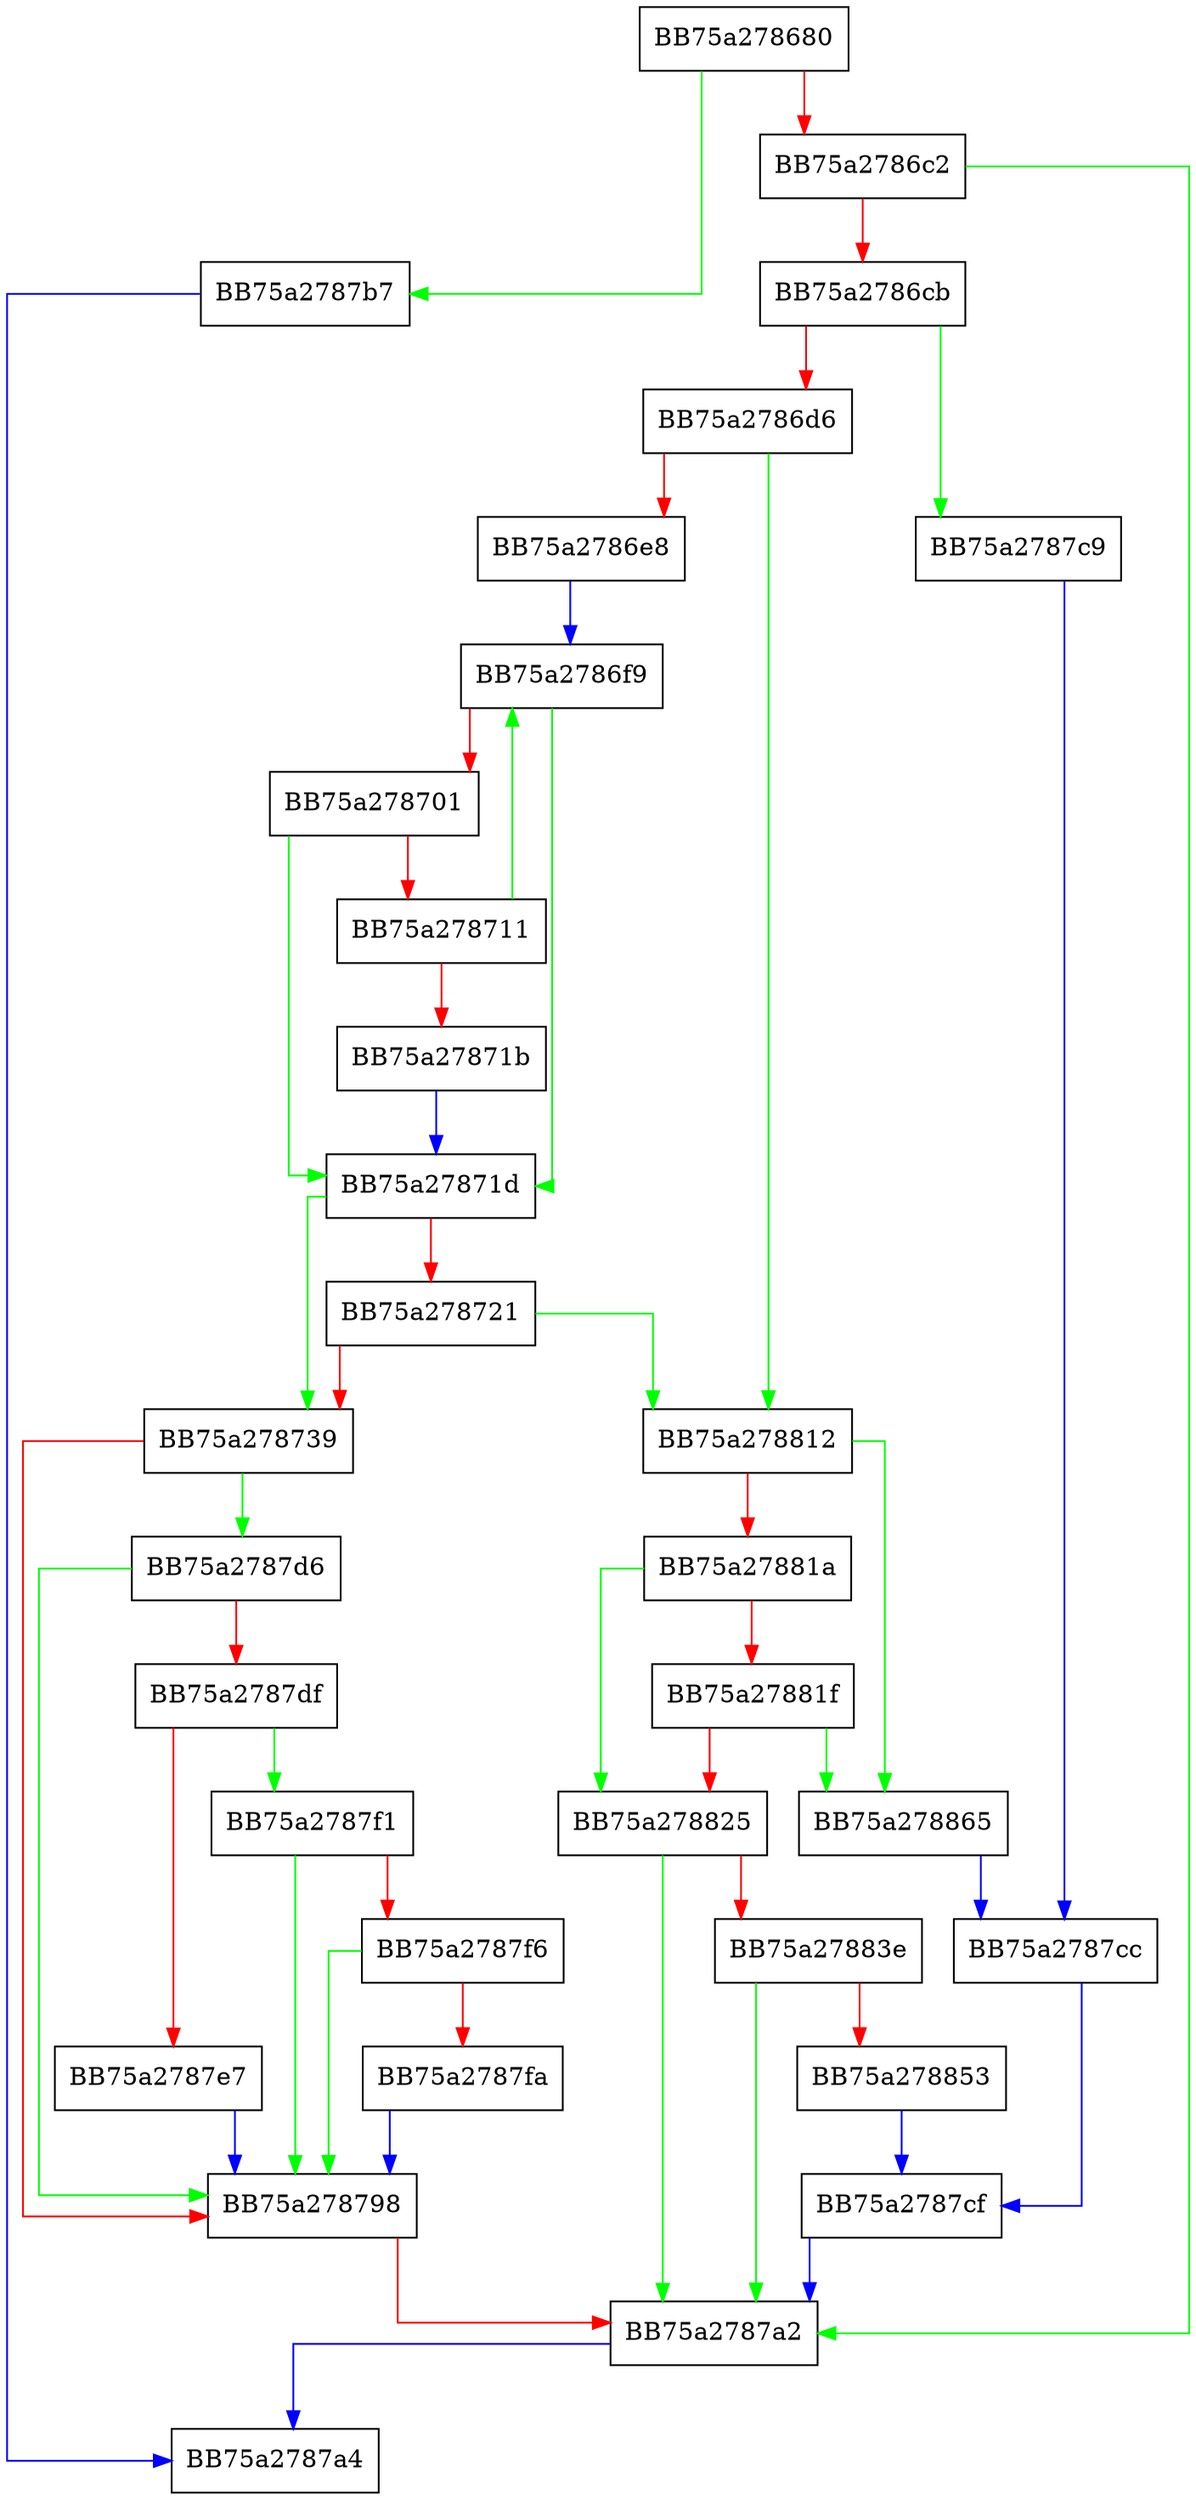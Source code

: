 digraph sqlite3InitCallback {
  node [shape="box"];
  graph [splines=ortho];
  BB75a278680 -> BB75a2787b7 [color="green"];
  BB75a278680 -> BB75a2786c2 [color="red"];
  BB75a2786c2 -> BB75a2787a2 [color="green"];
  BB75a2786c2 -> BB75a2786cb [color="red"];
  BB75a2786cb -> BB75a2787c9 [color="green"];
  BB75a2786cb -> BB75a2786d6 [color="red"];
  BB75a2786d6 -> BB75a278812 [color="green"];
  BB75a2786d6 -> BB75a2786e8 [color="red"];
  BB75a2786e8 -> BB75a2786f9 [color="blue"];
  BB75a2786f9 -> BB75a27871d [color="green"];
  BB75a2786f9 -> BB75a278701 [color="red"];
  BB75a278701 -> BB75a27871d [color="green"];
  BB75a278701 -> BB75a278711 [color="red"];
  BB75a278711 -> BB75a2786f9 [color="green"];
  BB75a278711 -> BB75a27871b [color="red"];
  BB75a27871b -> BB75a27871d [color="blue"];
  BB75a27871d -> BB75a278739 [color="green"];
  BB75a27871d -> BB75a278721 [color="red"];
  BB75a278721 -> BB75a278812 [color="green"];
  BB75a278721 -> BB75a278739 [color="red"];
  BB75a278739 -> BB75a2787d6 [color="green"];
  BB75a278739 -> BB75a278798 [color="red"];
  BB75a278798 -> BB75a2787a2 [color="red"];
  BB75a2787a2 -> BB75a2787a4 [color="blue"];
  BB75a2787b7 -> BB75a2787a4 [color="blue"];
  BB75a2787c9 -> BB75a2787cc [color="blue"];
  BB75a2787cc -> BB75a2787cf [color="blue"];
  BB75a2787cf -> BB75a2787a2 [color="blue"];
  BB75a2787d6 -> BB75a278798 [color="green"];
  BB75a2787d6 -> BB75a2787df [color="red"];
  BB75a2787df -> BB75a2787f1 [color="green"];
  BB75a2787df -> BB75a2787e7 [color="red"];
  BB75a2787e7 -> BB75a278798 [color="blue"];
  BB75a2787f1 -> BB75a278798 [color="green"];
  BB75a2787f1 -> BB75a2787f6 [color="red"];
  BB75a2787f6 -> BB75a278798 [color="green"];
  BB75a2787f6 -> BB75a2787fa [color="red"];
  BB75a2787fa -> BB75a278798 [color="blue"];
  BB75a278812 -> BB75a278865 [color="green"];
  BB75a278812 -> BB75a27881a [color="red"];
  BB75a27881a -> BB75a278825 [color="green"];
  BB75a27881a -> BB75a27881f [color="red"];
  BB75a27881f -> BB75a278865 [color="green"];
  BB75a27881f -> BB75a278825 [color="red"];
  BB75a278825 -> BB75a2787a2 [color="green"];
  BB75a278825 -> BB75a27883e [color="red"];
  BB75a27883e -> BB75a2787a2 [color="green"];
  BB75a27883e -> BB75a278853 [color="red"];
  BB75a278853 -> BB75a2787cf [color="blue"];
  BB75a278865 -> BB75a2787cc [color="blue"];
}